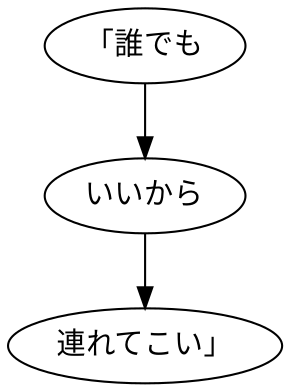 digraph graph5163 {
	node0 [label="「誰でも"];
	node1 [label="いいから"];
	node2 [label="連れてこい」"];
	node0 -> node1;
	node1 -> node2;
}
